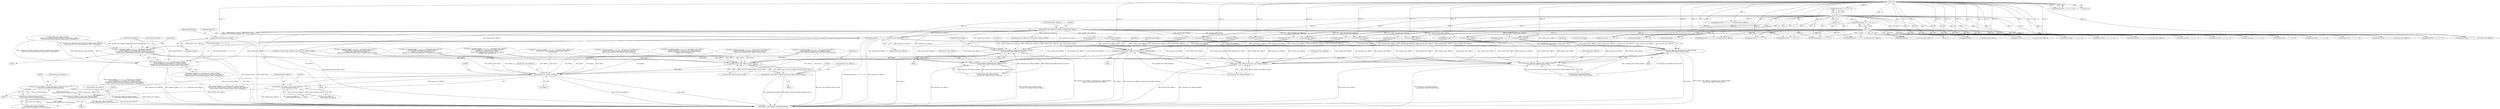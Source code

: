 digraph "0_ImageMagick6_7c2c5ba5b8e3a0b2b82f56c71dfab74ed4006df7@pointer" {
"1001055" [label="(Call,(geometry.height == 0 ? -1.0 : 1.0)*annotate_info->affine.ty)"];
"1001062" [label="(Call,-1.0)"];
"1000993" [label="(Call,-1.0)"];
"1000614" [label="(Call,-1.0)"];
"1000448" [label="(Call,annotate_info->affine.ty=geometry_info.psi-image->page.y)"];
"1000454" [label="(Call,geometry_info.psi-image->page.y)"];
"1001050" [label="(Call,offset.y=(geometry.height == 0 ? -1.0 : 1.0)*annotate_info->affine.ty+\n          geometry.height/2.0+i*annotate_info->affine.sy*height-\n          annotate_info->affine.rx*metrics.width/2.0+annotate_info->affine.sy*\n          (metrics.ascent+metrics.descent-(number_lines-1.0)*height)/2.0)"];
"1001826" [label="(Call,offset.y-draw_info->affine.sy*metrics.ascent)"];
"1001820" [label="(Call,undercolor_info->affine.ty=offset.y-draw_info->affine.sy*metrics.ascent)"];
"1001880" [label="(Call,annotate_info->affine.ty=offset.y)"];
"1001908" [label="(Call,annotate_info->affine.ty-=(draw_info->affine.sy*(metrics.ascent+\n          metrics.descent-metrics.underline_position)))"];
"1002004" [label="(Call,annotate_info->affine.ty-=(draw_info->affine.sy*(height+\n          metrics.underline_position+metrics.descent)/2.0))"];
"1001953" [label="(Call,annotate_info->affine.ty-=(draw_info->affine.sy*\n            metrics.underline_position))"];
"1001054" [label="(Call,(geometry.height == 0 ? -1.0 : 1.0)*annotate_info->affine.ty+\n          geometry.height/2.0+i*annotate_info->affine.sy*height-\n          annotate_info->affine.rx*metrics.width/2.0+annotate_info->affine.sy*\n          (metrics.ascent+metrics.descent-(number_lines-1.0)*height)/2.0)"];
"1001620" [label="(Call,offset.y=annotate_info->affine.ty+i*annotate_info->affine.sy*height)"];
"1001624" [label="(Call,annotate_info->affine.ty+i*annotate_info->affine.sy*height)"];
"1001673" [label="(Call,offset.y=annotate_info->affine.ty+i*annotate_info->affine.sy*height-\n          annotate_info->affine.rx*metrics.width/2.0)"];
"1001677" [label="(Call,annotate_info->affine.ty+i*annotate_info->affine.sy*height-\n          annotate_info->affine.rx*metrics.width/2.0)"];
"1001736" [label="(Call,offset.y=annotate_info->affine.ty+i*annotate_info->affine.sy*height-\n          annotate_info->affine.rx*metrics.width)"];
"1001740" [label="(Call,annotate_info->affine.ty+i*annotate_info->affine.sy*height-\n          annotate_info->affine.rx*metrics.width)"];
"1001189" [label="(Call,offset.y=(geometry.height == 0 ? -1.0 : 1.0)*annotate_info->affine.ty+\n          geometry.height/2.0+i*annotate_info->affine.sy*height-\n          annotate_info->affine.rx*metrics.width+\n          annotate_info->affine.sy*(metrics.ascent+metrics.descent-\n          (number_lines-1.0)*height)/2.0)"];
"1000994" [label="(Literal,1.0)"];
"1001073" [label="(Identifier,geometry)"];
"1001063" [label="(Literal,1.0)"];
"1001065" [label="(Call,annotate_info->affine.ty)"];
"1001746" [label="(Call,i*annotate_info->affine.sy*height-\n          annotate_info->affine.rx*metrics.width)"];
"1001194" [label="(Call,(geometry.height == 0 ? -1.0 : 1.0)*annotate_info->affine.ty)"];
"1002003" [label="(Block,)"];
"1001419" [label="(Call,geometry.height == 0 ? 1.0 : -1.0)"];
"1000608" [label="(Call,geometry.height == 0 ? -1.0 : 1.0)"];
"1001119" [label="(ControlStructure,break;)"];
"1000926" [label="(Call,(geometry.height == 0 ? -1.0 : 1.0)*annotate_info->affine.ty)"];
"1001908" [label="(Call,annotate_info->affine.ty-=(draw_info->affine.sy*(metrics.ascent+\n          metrics.descent-metrics.underline_position)))"];
"1001076" [label="(Call,i*annotate_info->affine.sy*height-\n          annotate_info->affine.rx*metrics.width/2.0+annotate_info->affine.sy*\n          (metrics.ascent+metrics.descent-(number_lines-1.0)*height)/2.0)"];
"1000764" [label="(Call,(geometry.width == 0 ? 1.0 : -1.0)*annotate_info->affine.tx)"];
"1001741" [label="(Call,annotate_info->affine.ty)"];
"1002005" [label="(Call,annotate_info->affine.ty)"];
"1001881" [label="(Call,annotate_info->affine.ty)"];
"1001678" [label="(Call,annotate_info->affine.ty)"];
"1001630" [label="(Call,i*annotate_info->affine.sy*height)"];
"1001264" [label="(Call,(geometry.width == 0 ? -1.0 : 1.0)*annotate_info->affine.tx)"];
"1001740" [label="(Call,annotate_info->affine.ty+i*annotate_info->affine.sy*height-\n          annotate_info->affine.rx*metrics.width)"];
"1002061" [label="(MethodReturn,MagickExport MagickBooleanType)"];
"1000448" [label="(Call,annotate_info->affine.ty=geometry_info.psi-image->page.y)"];
"1000987" [label="(Call,geometry.width == 0 ? -1.0 : 1.0)"];
"1000650" [label="(Call,geometry.width == 0 ? -1.0 : 1.0)"];
"1001677" [label="(Call,annotate_info->affine.ty+i*annotate_info->affine.sy*height-\n          annotate_info->affine.rx*metrics.width/2.0)"];
"1000824" [label="(Call,geometry.height == 0 ? -1.0 : 1.0)"];
"1000607" [label="(Call,(geometry.height == 0 ? -1.0 : 1.0)*annotate_info->affine.ty)"];
"1000454" [label="(Call,geometry_info.psi-image->page.y)"];
"1001830" [label="(Call,draw_info->affine.sy*metrics.ascent)"];
"1001071" [label="(Call,geometry.height/2.0)"];
"1001765" [label="(ControlStructure,break;)"];
"1001070" [label="(Call,geometry.height/2.0+i*annotate_info->affine.sy*height-\n          annotate_info->affine.rx*metrics.width/2.0+annotate_info->affine.sy*\n          (metrics.ascent+metrics.descent-(number_lines-1.0)*height)/2.0)"];
"1001674" [label="(Call,offset.y)"];
"1001055" [label="(Call,(geometry.height == 0 ? -1.0 : 1.0)*annotate_info->affine.ty)"];
"1000424" [label="(Block,)"];
"1001418" [label="(Call,(geometry.height == 0 ? 1.0 : -1.0)*annotate_info->affine.ty)"];
"1001954" [label="(Call,annotate_info->affine.ty)"];
"1000993" [label="(Call,-1.0)"];
"1001624" [label="(Call,annotate_info->affine.ty+i*annotate_info->affine.sy*height)"];
"1001483" [label="(Call,geometry.width == 0 ? 1.0 : -1.0)"];
"1001062" [label="(Call,-1.0)"];
"1001639" [label="(ControlStructure,break;)"];
"1001821" [label="(Call,undercolor_info->affine.ty)"];
"1000876" [label="(Call,geometry.width == 0 ? -1.0 : 1.0)"];
"1000455" [label="(Call,geometry_info.psi)"];
"1001706" [label="(Block,)"];
"1001539" [label="(Call,(geometry.height == 0 ? 1.0 : -1.0)*annotate_info->affine.ty)"];
"1000765" [label="(Call,geometry.width == 0 ? 1.0 : -1.0)"];
"1000927" [label="(Call,geometry.height == 0 ? -1.0 : 1.0)"];
"1001886" [label="(Call,offset.y)"];
"1000875" [label="(Call,(geometry.width == 0 ? -1.0 : 1.0)*annotate_info->affine.tx)"];
"1001050" [label="(Call,offset.y=(geometry.height == 0 ? -1.0 : 1.0)*annotate_info->affine.ty+\n          geometry.height/2.0+i*annotate_info->affine.sy*height-\n          annotate_info->affine.rx*metrics.width/2.0+annotate_info->affine.sy*\n          (metrics.ascent+metrics.descent-(number_lines-1.0)*height)/2.0)"];
"1001907" [label="(Block,)"];
"1001621" [label="(Call,offset.y)"];
"1001054" [label="(Call,(geometry.height == 0 ? -1.0 : 1.0)*annotate_info->affine.ty+\n          geometry.height/2.0+i*annotate_info->affine.sy*height-\n          annotate_info->affine.rx*metrics.width/2.0+annotate_info->affine.sy*\n          (metrics.ascent+metrics.descent-(number_lines-1.0)*height)/2.0)"];
"1000615" [label="(Literal,1.0)"];
"1001127" [label="(Call,(geometry.width == 0 ? 1.0 : -1.0)*annotate_info->affine.tx)"];
"1001305" [label="(Call,(geometry.height == 0 ? 1.0 : -1.0)*annotate_info->affine.ty)"];
"1001265" [label="(Call,geometry.width == 0 ? -1.0 : 1.0)"];
"1001909" [label="(Call,annotate_info->affine.ty)"];
"1000602" [label="(Call,offset.y=(geometry.height == 0 ? -1.0 : 1.0)*annotate_info->affine.ty+i*\n          annotate_info->affine.sy*height+annotate_info->affine.sy*\n          metrics.ascent)"];
"1001683" [label="(Call,i*annotate_info->affine.sy*height-\n          annotate_info->affine.rx*metrics.width/2.0)"];
"1000921" [label="(Call,offset.y=(geometry.height == 0 ? -1.0 : 1.0)*annotate_info->affine.ty+\n          geometry.height/2.0+i*annotate_info->affine.sy*height+\n          annotate_info->affine.sy*(metrics.ascent+metrics.descent-\n          (number_lines-1.0)*height)/2.0)"];
"1001826" [label="(Call,offset.y-draw_info->affine.sy*metrics.ascent)"];
"1000986" [label="(Call,(geometry.width == 0 ? -1.0 : 1.0)*annotate_info->affine.tx)"];
"1001736" [label="(Call,offset.y=annotate_info->affine.ty+i*annotate_info->affine.sy*height-\n          annotate_info->affine.rx*metrics.width)"];
"1001641" [label="(Block,)"];
"1001880" [label="(Call,annotate_info->affine.ty=offset.y)"];
"1000710" [label="(Call,(geometry.height == 0 ? -1.0 : 1.0)*annotate_info->affine.ty)"];
"1001953" [label="(Call,annotate_info->affine.ty-=(draw_info->affine.sy*\n            metrics.underline_position))"];
"1001051" [label="(Call,offset.y)"];
"1001357" [label="(Call,(geometry.width == 0 ? -1.0 : 1.0)*annotate_info->affine.tx)"];
"1001534" [label="(Call,offset.y=(geometry.height == 0 ? 1.0 : -1.0)*annotate_info->affine.ty+\n          geometry.height+i*annotate_info->affine.sy*height-\n          annotate_info->affine.rx*metrics.width-\n          annotate_info->affine.sy*(number_lines-1.0)*height+metrics.descent)"];
"1000537" [label="(Call,offset.y=annotate_info->affine.ty+i*annotate_info->affine.sy*height)"];
"1001056" [label="(Call,geometry.height == 0 ? -1.0 : 1.0)"];
"1001358" [label="(Call,geometry.width == 0 ? -1.0 : 1.0)"];
"1002004" [label="(Call,annotate_info->affine.ty-=(draw_info->affine.sy*(height+\n          metrics.underline_position+metrics.descent)/2.0))"];
"1002010" [label="(Call,draw_info->affine.sy*(height+\n          metrics.underline_position+metrics.descent)/2.0)"];
"1001620" [label="(Call,offset.y=annotate_info->affine.ty+i*annotate_info->affine.sy*height)"];
"1000458" [label="(Call,image->page.y)"];
"1000818" [label="(Call,offset.y=(geometry.height == 0 ? -1.0 : 1.0)*annotate_info->affine.ty+i*\n          annotate_info->affine.sy*height+annotate_info->affine.sy*\n          metrics.ascent-annotate_info->affine.rx*metrics.width)"];
"1001776" [label="(Block,)"];
"1001914" [label="(Call,draw_info->affine.sy*(metrics.ascent+\n          metrics.descent-metrics.underline_position))"];
"1001482" [label="(Call,(geometry.width == 0 ? 1.0 : -1.0)*annotate_info->affine.tx)"];
"1000614" [label="(Call,-1.0)"];
"1001704" [label="(ControlStructure,break;)"];
"1001959" [label="(Call,draw_info->affine.sy*\n            metrics.underline_position)"];
"1000649" [label="(Call,(geometry.width == 0 ? -1.0 : 1.0)*annotate_info->affine.tx)"];
"1001737" [label="(Call,offset.y)"];
"1001952" [label="(Block,)"];
"1000711" [label="(Call,geometry.height == 0 ? -1.0 : 1.0)"];
"1001300" [label="(Call,offset.y=(geometry.height == 0 ? 1.0 : -1.0)*annotate_info->affine.ty+\n          geometry.height+i*annotate_info->affine.sy*height-\n          annotate_info->affine.sy*(number_lines-1.0)*height+metrics.descent)"];
"1001827" [label="(Call,offset.y)"];
"1000541" [label="(Call,annotate_info->affine.ty+i*annotate_info->affine.sy*height)"];
"1001128" [label="(Call,geometry.width == 0 ? 1.0 : -1.0)"];
"1001625" [label="(Call,annotate_info->affine.ty)"];
"1000980" [label="(Block,)"];
"1001820" [label="(Call,undercolor_info->affine.ty=offset.y-draw_info->affine.sy*metrics.ascent)"];
"1001673" [label="(Call,offset.y=annotate_info->affine.ty+i*annotate_info->affine.sy*height-\n          annotate_info->affine.rx*metrics.width/2.0)"];
"1001413" [label="(Call,offset.y=(geometry.height == 0 ? 1.0 : -1.0)*annotate_info->affine.ty+\n          geometry.height+i*annotate_info->affine.sy*height-\n          annotate_info->affine.rx*metrics.width/2.0-\n          annotate_info->affine.sy*(number_lines-1.0)*height+metrics.descent)"];
"1001306" [label="(Call,geometry.height == 0 ? 1.0 : -1.0)"];
"1000564" [label="(Call,(geometry.width == 0 ? -1.0 : 1.0)*annotate_info->affine.tx)"];
"1001600" [label="(Block,)"];
"1000705" [label="(Call,offset.y=(geometry.height == 0 ? -1.0 : 1.0)*annotate_info->affine.ty+i*\n          annotate_info->affine.sy*height+annotate_info->affine.sy*\n          metrics.ascent-annotate_info->affine.rx*metrics.width/2.0)"];
"1000823" [label="(Call,(geometry.height == 0 ? -1.0 : 1.0)*annotate_info->affine.ty)"];
"1001540" [label="(Call,geometry.height == 0 ? 1.0 : -1.0)"];
"1000565" [label="(Call,geometry.width == 0 ? -1.0 : 1.0)"];
"1001195" [label="(Call,geometry.height == 0 ? -1.0 : 1.0)"];
"1000449" [label="(Call,annotate_info->affine.ty)"];
"1001055" -> "1001054"  [label="AST: "];
"1001055" -> "1001065"  [label="CFG: "];
"1001056" -> "1001055"  [label="AST: "];
"1001065" -> "1001055"  [label="AST: "];
"1001073" -> "1001055"  [label="CFG: "];
"1001055" -> "1002061"  [label="DDG: geometry.height == 0 ? -1.0 : 1.0"];
"1001055" -> "1002061"  [label="DDG: annotate_info->affine.ty"];
"1001055" -> "1001050"  [label="DDG: geometry.height == 0 ? -1.0 : 1.0"];
"1001055" -> "1001050"  [label="DDG: annotate_info->affine.ty"];
"1001055" -> "1001054"  [label="DDG: geometry.height == 0 ? -1.0 : 1.0"];
"1001055" -> "1001054"  [label="DDG: annotate_info->affine.ty"];
"1001062" -> "1001055"  [label="DDG: 1.0"];
"1000993" -> "1001055"  [label="DDG: 1.0"];
"1000614" -> "1001055"  [label="DDG: 1.0"];
"1000448" -> "1001055"  [label="DDG: annotate_info->affine.ty"];
"1001055" -> "1001620"  [label="DDG: annotate_info->affine.ty"];
"1001055" -> "1001624"  [label="DDG: annotate_info->affine.ty"];
"1001055" -> "1001673"  [label="DDG: annotate_info->affine.ty"];
"1001055" -> "1001677"  [label="DDG: annotate_info->affine.ty"];
"1001055" -> "1001736"  [label="DDG: annotate_info->affine.ty"];
"1001055" -> "1001740"  [label="DDG: annotate_info->affine.ty"];
"1001062" -> "1001056"  [label="AST: "];
"1001062" -> "1001063"  [label="CFG: "];
"1001063" -> "1001062"  [label="AST: "];
"1001056" -> "1001062"  [label="CFG: "];
"1001062" -> "1000564"  [label="DDG: 1.0"];
"1001062" -> "1000565"  [label="DDG: 1.0"];
"1001062" -> "1000649"  [label="DDG: 1.0"];
"1001062" -> "1000650"  [label="DDG: 1.0"];
"1001062" -> "1000710"  [label="DDG: 1.0"];
"1001062" -> "1000711"  [label="DDG: 1.0"];
"1001062" -> "1000764"  [label="DDG: 1.0"];
"1001062" -> "1000765"  [label="DDG: 1.0"];
"1001062" -> "1000823"  [label="DDG: 1.0"];
"1001062" -> "1000824"  [label="DDG: 1.0"];
"1001062" -> "1000875"  [label="DDG: 1.0"];
"1001062" -> "1000876"  [label="DDG: 1.0"];
"1001062" -> "1000926"  [label="DDG: 1.0"];
"1001062" -> "1000927"  [label="DDG: 1.0"];
"1001062" -> "1001056"  [label="DDG: 1.0"];
"1001062" -> "1001127"  [label="DDG: 1.0"];
"1001062" -> "1001128"  [label="DDG: 1.0"];
"1001062" -> "1001194"  [label="DDG: 1.0"];
"1001062" -> "1001195"  [label="DDG: 1.0"];
"1001062" -> "1001264"  [label="DDG: 1.0"];
"1001062" -> "1001265"  [label="DDG: 1.0"];
"1001062" -> "1001305"  [label="DDG: 1.0"];
"1001062" -> "1001306"  [label="DDG: 1.0"];
"1001062" -> "1001357"  [label="DDG: 1.0"];
"1001062" -> "1001358"  [label="DDG: 1.0"];
"1001062" -> "1001418"  [label="DDG: 1.0"];
"1001062" -> "1001419"  [label="DDG: 1.0"];
"1001062" -> "1001482"  [label="DDG: 1.0"];
"1001062" -> "1001483"  [label="DDG: 1.0"];
"1001062" -> "1001539"  [label="DDG: 1.0"];
"1001062" -> "1001540"  [label="DDG: 1.0"];
"1000993" -> "1000987"  [label="AST: "];
"1000993" -> "1000994"  [label="CFG: "];
"1000994" -> "1000993"  [label="AST: "];
"1000987" -> "1000993"  [label="CFG: "];
"1000993" -> "1000564"  [label="DDG: 1.0"];
"1000993" -> "1000565"  [label="DDG: 1.0"];
"1000993" -> "1000649"  [label="DDG: 1.0"];
"1000993" -> "1000650"  [label="DDG: 1.0"];
"1000993" -> "1000710"  [label="DDG: 1.0"];
"1000993" -> "1000711"  [label="DDG: 1.0"];
"1000993" -> "1000764"  [label="DDG: 1.0"];
"1000993" -> "1000765"  [label="DDG: 1.0"];
"1000993" -> "1000823"  [label="DDG: 1.0"];
"1000993" -> "1000824"  [label="DDG: 1.0"];
"1000993" -> "1000875"  [label="DDG: 1.0"];
"1000993" -> "1000876"  [label="DDG: 1.0"];
"1000993" -> "1000926"  [label="DDG: 1.0"];
"1000993" -> "1000927"  [label="DDG: 1.0"];
"1000993" -> "1000986"  [label="DDG: 1.0"];
"1000993" -> "1000987"  [label="DDG: 1.0"];
"1000993" -> "1001056"  [label="DDG: 1.0"];
"1000993" -> "1001127"  [label="DDG: 1.0"];
"1000993" -> "1001128"  [label="DDG: 1.0"];
"1000993" -> "1001194"  [label="DDG: 1.0"];
"1000993" -> "1001195"  [label="DDG: 1.0"];
"1000993" -> "1001264"  [label="DDG: 1.0"];
"1000993" -> "1001265"  [label="DDG: 1.0"];
"1000993" -> "1001305"  [label="DDG: 1.0"];
"1000993" -> "1001306"  [label="DDG: 1.0"];
"1000993" -> "1001357"  [label="DDG: 1.0"];
"1000993" -> "1001358"  [label="DDG: 1.0"];
"1000993" -> "1001418"  [label="DDG: 1.0"];
"1000993" -> "1001419"  [label="DDG: 1.0"];
"1000993" -> "1001482"  [label="DDG: 1.0"];
"1000993" -> "1001483"  [label="DDG: 1.0"];
"1000993" -> "1001539"  [label="DDG: 1.0"];
"1000993" -> "1001540"  [label="DDG: 1.0"];
"1000614" -> "1000608"  [label="AST: "];
"1000614" -> "1000615"  [label="CFG: "];
"1000615" -> "1000614"  [label="AST: "];
"1000608" -> "1000614"  [label="CFG: "];
"1000614" -> "1000564"  [label="DDG: 1.0"];
"1000614" -> "1000565"  [label="DDG: 1.0"];
"1000614" -> "1000607"  [label="DDG: 1.0"];
"1000614" -> "1000608"  [label="DDG: 1.0"];
"1000614" -> "1000649"  [label="DDG: 1.0"];
"1000614" -> "1000650"  [label="DDG: 1.0"];
"1000614" -> "1000710"  [label="DDG: 1.0"];
"1000614" -> "1000711"  [label="DDG: 1.0"];
"1000614" -> "1000764"  [label="DDG: 1.0"];
"1000614" -> "1000765"  [label="DDG: 1.0"];
"1000614" -> "1000823"  [label="DDG: 1.0"];
"1000614" -> "1000824"  [label="DDG: 1.0"];
"1000614" -> "1000875"  [label="DDG: 1.0"];
"1000614" -> "1000876"  [label="DDG: 1.0"];
"1000614" -> "1000926"  [label="DDG: 1.0"];
"1000614" -> "1000927"  [label="DDG: 1.0"];
"1000614" -> "1000986"  [label="DDG: 1.0"];
"1000614" -> "1000987"  [label="DDG: 1.0"];
"1000614" -> "1001056"  [label="DDG: 1.0"];
"1000614" -> "1001127"  [label="DDG: 1.0"];
"1000614" -> "1001128"  [label="DDG: 1.0"];
"1000614" -> "1001194"  [label="DDG: 1.0"];
"1000614" -> "1001195"  [label="DDG: 1.0"];
"1000614" -> "1001264"  [label="DDG: 1.0"];
"1000614" -> "1001265"  [label="DDG: 1.0"];
"1000614" -> "1001305"  [label="DDG: 1.0"];
"1000614" -> "1001306"  [label="DDG: 1.0"];
"1000614" -> "1001357"  [label="DDG: 1.0"];
"1000614" -> "1001358"  [label="DDG: 1.0"];
"1000614" -> "1001418"  [label="DDG: 1.0"];
"1000614" -> "1001419"  [label="DDG: 1.0"];
"1000614" -> "1001482"  [label="DDG: 1.0"];
"1000614" -> "1001483"  [label="DDG: 1.0"];
"1000614" -> "1001539"  [label="DDG: 1.0"];
"1000614" -> "1001540"  [label="DDG: 1.0"];
"1000448" -> "1000424"  [label="AST: "];
"1000448" -> "1000454"  [label="CFG: "];
"1000449" -> "1000448"  [label="AST: "];
"1000454" -> "1000448"  [label="AST: "];
"1000464" -> "1000448"  [label="CFG: "];
"1000448" -> "1002061"  [label="DDG: geometry_info.psi-image->page.y"];
"1000454" -> "1000448"  [label="DDG: geometry_info.psi"];
"1000454" -> "1000448"  [label="DDG: image->page.y"];
"1000448" -> "1000537"  [label="DDG: annotate_info->affine.ty"];
"1000448" -> "1000541"  [label="DDG: annotate_info->affine.ty"];
"1000448" -> "1000607"  [label="DDG: annotate_info->affine.ty"];
"1000448" -> "1000710"  [label="DDG: annotate_info->affine.ty"];
"1000448" -> "1000823"  [label="DDG: annotate_info->affine.ty"];
"1000448" -> "1000926"  [label="DDG: annotate_info->affine.ty"];
"1000448" -> "1001194"  [label="DDG: annotate_info->affine.ty"];
"1000448" -> "1001305"  [label="DDG: annotate_info->affine.ty"];
"1000448" -> "1001418"  [label="DDG: annotate_info->affine.ty"];
"1000448" -> "1001539"  [label="DDG: annotate_info->affine.ty"];
"1000448" -> "1001620"  [label="DDG: annotate_info->affine.ty"];
"1000448" -> "1001624"  [label="DDG: annotate_info->affine.ty"];
"1000448" -> "1001673"  [label="DDG: annotate_info->affine.ty"];
"1000448" -> "1001677"  [label="DDG: annotate_info->affine.ty"];
"1000448" -> "1001736"  [label="DDG: annotate_info->affine.ty"];
"1000448" -> "1001740"  [label="DDG: annotate_info->affine.ty"];
"1000454" -> "1000458"  [label="CFG: "];
"1000455" -> "1000454"  [label="AST: "];
"1000458" -> "1000454"  [label="AST: "];
"1000454" -> "1002061"  [label="DDG: geometry_info.psi"];
"1000454" -> "1002061"  [label="DDG: image->page.y"];
"1001050" -> "1000980"  [label="AST: "];
"1001050" -> "1001054"  [label="CFG: "];
"1001051" -> "1001050"  [label="AST: "];
"1001054" -> "1001050"  [label="AST: "];
"1001119" -> "1001050"  [label="CFG: "];
"1001050" -> "1002061"  [label="DDG: offset.y"];
"1001050" -> "1002061"  [label="DDG: (geometry.height == 0 ? -1.0 : 1.0)*annotate_info->affine.ty+\n          geometry.height/2.0+i*annotate_info->affine.sy*height-\n          annotate_info->affine.rx*metrics.width/2.0+annotate_info->affine.sy*\n          (metrics.ascent+metrics.descent-(number_lines-1.0)*height)/2.0"];
"1001071" -> "1001050"  [label="DDG: geometry.height"];
"1001071" -> "1001050"  [label="DDG: 2.0"];
"1001076" -> "1001050"  [label="DDG: i*annotate_info->affine.sy*height"];
"1001076" -> "1001050"  [label="DDG: annotate_info->affine.rx*metrics.width/2.0+annotate_info->affine.sy*\n          (metrics.ascent+metrics.descent-(number_lines-1.0)*height)/2.0"];
"1001050" -> "1001826"  [label="DDG: offset.y"];
"1001050" -> "1001880"  [label="DDG: offset.y"];
"1001826" -> "1001820"  [label="AST: "];
"1001826" -> "1001830"  [label="CFG: "];
"1001827" -> "1001826"  [label="AST: "];
"1001830" -> "1001826"  [label="AST: "];
"1001820" -> "1001826"  [label="CFG: "];
"1001826" -> "1002061"  [label="DDG: draw_info->affine.sy*metrics.ascent"];
"1001826" -> "1001820"  [label="DDG: offset.y"];
"1001826" -> "1001820"  [label="DDG: draw_info->affine.sy*metrics.ascent"];
"1001189" -> "1001826"  [label="DDG: offset.y"];
"1001300" -> "1001826"  [label="DDG: offset.y"];
"1001673" -> "1001826"  [label="DDG: offset.y"];
"1000705" -> "1001826"  [label="DDG: offset.y"];
"1000602" -> "1001826"  [label="DDG: offset.y"];
"1001413" -> "1001826"  [label="DDG: offset.y"];
"1000537" -> "1001826"  [label="DDG: offset.y"];
"1000921" -> "1001826"  [label="DDG: offset.y"];
"1001534" -> "1001826"  [label="DDG: offset.y"];
"1001620" -> "1001826"  [label="DDG: offset.y"];
"1000818" -> "1001826"  [label="DDG: offset.y"];
"1001736" -> "1001826"  [label="DDG: offset.y"];
"1001830" -> "1001826"  [label="DDG: draw_info->affine.sy"];
"1001830" -> "1001826"  [label="DDG: metrics.ascent"];
"1001826" -> "1001880"  [label="DDG: offset.y"];
"1001820" -> "1001776"  [label="AST: "];
"1001821" -> "1001820"  [label="AST: "];
"1001840" -> "1001820"  [label="CFG: "];
"1001820" -> "1002061"  [label="DDG: undercolor_info->affine.ty"];
"1001820" -> "1002061"  [label="DDG: offset.y-draw_info->affine.sy*metrics.ascent"];
"1001880" -> "1000424"  [label="AST: "];
"1001880" -> "1001886"  [label="CFG: "];
"1001881" -> "1001880"  [label="AST: "];
"1001886" -> "1001880"  [label="AST: "];
"1001890" -> "1001880"  [label="CFG: "];
"1001880" -> "1002061"  [label="DDG: annotate_info->affine.ty"];
"1001880" -> "1002061"  [label="DDG: offset.y"];
"1001189" -> "1001880"  [label="DDG: offset.y"];
"1001300" -> "1001880"  [label="DDG: offset.y"];
"1001673" -> "1001880"  [label="DDG: offset.y"];
"1000705" -> "1001880"  [label="DDG: offset.y"];
"1000602" -> "1001880"  [label="DDG: offset.y"];
"1001413" -> "1001880"  [label="DDG: offset.y"];
"1000921" -> "1001880"  [label="DDG: offset.y"];
"1001534" -> "1001880"  [label="DDG: offset.y"];
"1001620" -> "1001880"  [label="DDG: offset.y"];
"1000818" -> "1001880"  [label="DDG: offset.y"];
"1001736" -> "1001880"  [label="DDG: offset.y"];
"1000537" -> "1001880"  [label="DDG: offset.y"];
"1001880" -> "1001908"  [label="DDG: annotate_info->affine.ty"];
"1001880" -> "1001953"  [label="DDG: annotate_info->affine.ty"];
"1001880" -> "1002004"  [label="DDG: annotate_info->affine.ty"];
"1001908" -> "1001907"  [label="AST: "];
"1001908" -> "1001914"  [label="CFG: "];
"1001909" -> "1001908"  [label="AST: "];
"1001914" -> "1001908"  [label="AST: "];
"1001932" -> "1001908"  [label="CFG: "];
"1001908" -> "1002061"  [label="DDG: annotate_info->affine.ty"];
"1001908" -> "1002061"  [label="DDG: draw_info->affine.sy*(metrics.ascent+\n          metrics.descent-metrics.underline_position)"];
"1001914" -> "1001908"  [label="DDG: draw_info->affine.sy"];
"1001914" -> "1001908"  [label="DDG: metrics.ascent+\n          metrics.descent-metrics.underline_position"];
"1001908" -> "1002004"  [label="DDG: annotate_info->affine.ty"];
"1002004" -> "1002003"  [label="AST: "];
"1002004" -> "1002010"  [label="CFG: "];
"1002005" -> "1002004"  [label="AST: "];
"1002010" -> "1002004"  [label="AST: "];
"1002028" -> "1002004"  [label="CFG: "];
"1002004" -> "1002061"  [label="DDG: draw_info->affine.sy*(height+\n          metrics.underline_position+metrics.descent)/2.0"];
"1002004" -> "1002061"  [label="DDG: annotate_info->affine.ty"];
"1002010" -> "1002004"  [label="DDG: draw_info->affine.sy"];
"1002010" -> "1002004"  [label="DDG: (height+\n          metrics.underline_position+metrics.descent)/2.0"];
"1001953" -> "1002004"  [label="DDG: annotate_info->affine.ty"];
"1001953" -> "1001952"  [label="AST: "];
"1001953" -> "1001959"  [label="CFG: "];
"1001954" -> "1001953"  [label="AST: "];
"1001959" -> "1001953"  [label="AST: "];
"1001969" -> "1001953"  [label="CFG: "];
"1001953" -> "1002061"  [label="DDG: annotate_info->affine.ty"];
"1001953" -> "1002061"  [label="DDG: draw_info->affine.sy*\n            metrics.underline_position"];
"1001959" -> "1001953"  [label="DDG: draw_info->affine.sy"];
"1001959" -> "1001953"  [label="DDG: metrics.underline_position"];
"1001054" -> "1001070"  [label="CFG: "];
"1001070" -> "1001054"  [label="AST: "];
"1001054" -> "1002061"  [label="DDG: (geometry.height == 0 ? -1.0 : 1.0)*annotate_info->affine.ty"];
"1001054" -> "1002061"  [label="DDG: geometry.height/2.0+i*annotate_info->affine.sy*height-\n          annotate_info->affine.rx*metrics.width/2.0+annotate_info->affine.sy*\n          (metrics.ascent+metrics.descent-(number_lines-1.0)*height)/2.0"];
"1001071" -> "1001054"  [label="DDG: geometry.height"];
"1001071" -> "1001054"  [label="DDG: 2.0"];
"1001076" -> "1001054"  [label="DDG: i*annotate_info->affine.sy*height"];
"1001076" -> "1001054"  [label="DDG: annotate_info->affine.rx*metrics.width/2.0+annotate_info->affine.sy*\n          (metrics.ascent+metrics.descent-(number_lines-1.0)*height)/2.0"];
"1001620" -> "1001600"  [label="AST: "];
"1001620" -> "1001624"  [label="CFG: "];
"1001621" -> "1001620"  [label="AST: "];
"1001624" -> "1001620"  [label="AST: "];
"1001639" -> "1001620"  [label="CFG: "];
"1001620" -> "1002061"  [label="DDG: offset.y"];
"1001620" -> "1002061"  [label="DDG: annotate_info->affine.ty+i*annotate_info->affine.sy*height"];
"1000926" -> "1001620"  [label="DDG: annotate_info->affine.ty"];
"1000607" -> "1001620"  [label="DDG: annotate_info->affine.ty"];
"1001305" -> "1001620"  [label="DDG: annotate_info->affine.ty"];
"1001418" -> "1001620"  [label="DDG: annotate_info->affine.ty"];
"1001539" -> "1001620"  [label="DDG: annotate_info->affine.ty"];
"1000823" -> "1001620"  [label="DDG: annotate_info->affine.ty"];
"1000710" -> "1001620"  [label="DDG: annotate_info->affine.ty"];
"1001194" -> "1001620"  [label="DDG: annotate_info->affine.ty"];
"1001630" -> "1001620"  [label="DDG: i"];
"1001630" -> "1001620"  [label="DDG: annotate_info->affine.sy*height"];
"1001624" -> "1001630"  [label="CFG: "];
"1001625" -> "1001624"  [label="AST: "];
"1001630" -> "1001624"  [label="AST: "];
"1001624" -> "1002061"  [label="DDG: i*annotate_info->affine.sy*height"];
"1001624" -> "1002061"  [label="DDG: annotate_info->affine.ty"];
"1000926" -> "1001624"  [label="DDG: annotate_info->affine.ty"];
"1000607" -> "1001624"  [label="DDG: annotate_info->affine.ty"];
"1001305" -> "1001624"  [label="DDG: annotate_info->affine.ty"];
"1001418" -> "1001624"  [label="DDG: annotate_info->affine.ty"];
"1001539" -> "1001624"  [label="DDG: annotate_info->affine.ty"];
"1000823" -> "1001624"  [label="DDG: annotate_info->affine.ty"];
"1000710" -> "1001624"  [label="DDG: annotate_info->affine.ty"];
"1001194" -> "1001624"  [label="DDG: annotate_info->affine.ty"];
"1001630" -> "1001624"  [label="DDG: i"];
"1001630" -> "1001624"  [label="DDG: annotate_info->affine.sy*height"];
"1001673" -> "1001641"  [label="AST: "];
"1001673" -> "1001677"  [label="CFG: "];
"1001674" -> "1001673"  [label="AST: "];
"1001677" -> "1001673"  [label="AST: "];
"1001704" -> "1001673"  [label="CFG: "];
"1001673" -> "1002061"  [label="DDG: offset.y"];
"1001673" -> "1002061"  [label="DDG: annotate_info->affine.ty+i*annotate_info->affine.sy*height-\n          annotate_info->affine.rx*metrics.width/2.0"];
"1000926" -> "1001673"  [label="DDG: annotate_info->affine.ty"];
"1000607" -> "1001673"  [label="DDG: annotate_info->affine.ty"];
"1001305" -> "1001673"  [label="DDG: annotate_info->affine.ty"];
"1001418" -> "1001673"  [label="DDG: annotate_info->affine.ty"];
"1001539" -> "1001673"  [label="DDG: annotate_info->affine.ty"];
"1000823" -> "1001673"  [label="DDG: annotate_info->affine.ty"];
"1000710" -> "1001673"  [label="DDG: annotate_info->affine.ty"];
"1001194" -> "1001673"  [label="DDG: annotate_info->affine.ty"];
"1001683" -> "1001673"  [label="DDG: i*annotate_info->affine.sy*height"];
"1001683" -> "1001673"  [label="DDG: annotate_info->affine.rx*metrics.width/2.0"];
"1001677" -> "1001683"  [label="CFG: "];
"1001678" -> "1001677"  [label="AST: "];
"1001683" -> "1001677"  [label="AST: "];
"1001677" -> "1002061"  [label="DDG: annotate_info->affine.ty"];
"1001677" -> "1002061"  [label="DDG: i*annotate_info->affine.sy*height-\n          annotate_info->affine.rx*metrics.width/2.0"];
"1000926" -> "1001677"  [label="DDG: annotate_info->affine.ty"];
"1000607" -> "1001677"  [label="DDG: annotate_info->affine.ty"];
"1001305" -> "1001677"  [label="DDG: annotate_info->affine.ty"];
"1001418" -> "1001677"  [label="DDG: annotate_info->affine.ty"];
"1001539" -> "1001677"  [label="DDG: annotate_info->affine.ty"];
"1000823" -> "1001677"  [label="DDG: annotate_info->affine.ty"];
"1000710" -> "1001677"  [label="DDG: annotate_info->affine.ty"];
"1001194" -> "1001677"  [label="DDG: annotate_info->affine.ty"];
"1001683" -> "1001677"  [label="DDG: i*annotate_info->affine.sy*height"];
"1001683" -> "1001677"  [label="DDG: annotate_info->affine.rx*metrics.width/2.0"];
"1001736" -> "1001706"  [label="AST: "];
"1001736" -> "1001740"  [label="CFG: "];
"1001737" -> "1001736"  [label="AST: "];
"1001740" -> "1001736"  [label="AST: "];
"1001765" -> "1001736"  [label="CFG: "];
"1001736" -> "1002061"  [label="DDG: annotate_info->affine.ty+i*annotate_info->affine.sy*height-\n          annotate_info->affine.rx*metrics.width"];
"1001736" -> "1002061"  [label="DDG: offset.y"];
"1000926" -> "1001736"  [label="DDG: annotate_info->affine.ty"];
"1000607" -> "1001736"  [label="DDG: annotate_info->affine.ty"];
"1001305" -> "1001736"  [label="DDG: annotate_info->affine.ty"];
"1001418" -> "1001736"  [label="DDG: annotate_info->affine.ty"];
"1001539" -> "1001736"  [label="DDG: annotate_info->affine.ty"];
"1000823" -> "1001736"  [label="DDG: annotate_info->affine.ty"];
"1000710" -> "1001736"  [label="DDG: annotate_info->affine.ty"];
"1001194" -> "1001736"  [label="DDG: annotate_info->affine.ty"];
"1001746" -> "1001736"  [label="DDG: i*annotate_info->affine.sy*height"];
"1001746" -> "1001736"  [label="DDG: annotate_info->affine.rx*metrics.width"];
"1001740" -> "1001746"  [label="CFG: "];
"1001741" -> "1001740"  [label="AST: "];
"1001746" -> "1001740"  [label="AST: "];
"1001740" -> "1002061"  [label="DDG: i*annotate_info->affine.sy*height-\n          annotate_info->affine.rx*metrics.width"];
"1001740" -> "1002061"  [label="DDG: annotate_info->affine.ty"];
"1000926" -> "1001740"  [label="DDG: annotate_info->affine.ty"];
"1000607" -> "1001740"  [label="DDG: annotate_info->affine.ty"];
"1001305" -> "1001740"  [label="DDG: annotate_info->affine.ty"];
"1001418" -> "1001740"  [label="DDG: annotate_info->affine.ty"];
"1001539" -> "1001740"  [label="DDG: annotate_info->affine.ty"];
"1000823" -> "1001740"  [label="DDG: annotate_info->affine.ty"];
"1000710" -> "1001740"  [label="DDG: annotate_info->affine.ty"];
"1001194" -> "1001740"  [label="DDG: annotate_info->affine.ty"];
"1001746" -> "1001740"  [label="DDG: i*annotate_info->affine.sy*height"];
"1001746" -> "1001740"  [label="DDG: annotate_info->affine.rx*metrics.width"];
}
